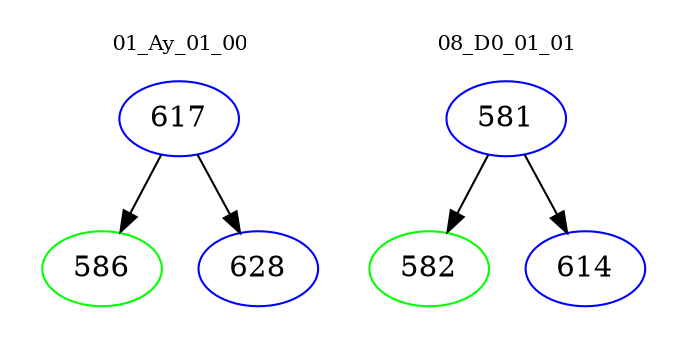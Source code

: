 digraph{
subgraph cluster_0 {
color = white
label = "01_Ay_01_00";
fontsize=10;
T0_617 [label="617", color="blue"]
T0_617 -> T0_586 [color="black"]
T0_586 [label="586", color="green"]
T0_617 -> T0_628 [color="black"]
T0_628 [label="628", color="blue"]
}
subgraph cluster_1 {
color = white
label = "08_D0_01_01";
fontsize=10;
T1_581 [label="581", color="blue"]
T1_581 -> T1_582 [color="black"]
T1_582 [label="582", color="green"]
T1_581 -> T1_614 [color="black"]
T1_614 [label="614", color="blue"]
}
}
